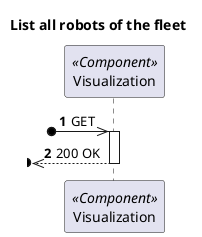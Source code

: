 @startuml
'https://plantuml.com/sequence-diagram

autonumber
skinparam packageStyle rect

title List all robots of the fleet

participant "Visualization" as MD <<Component>>

?o->> MD : GET

activate MD
?o<<--- MD : 200 OK
deactivate MD
@enduml
